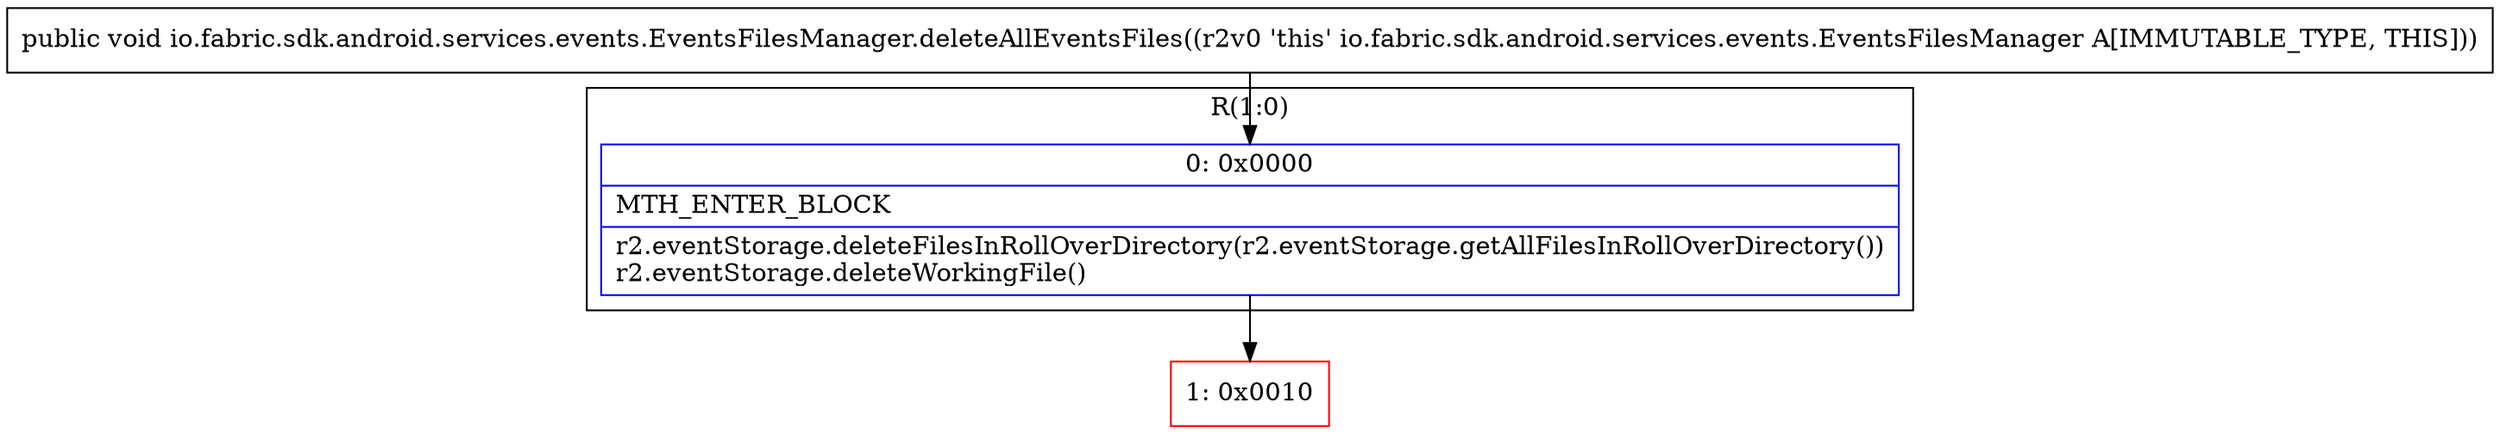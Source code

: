 digraph "CFG forio.fabric.sdk.android.services.events.EventsFilesManager.deleteAllEventsFiles()V" {
subgraph cluster_Region_1040410754 {
label = "R(1:0)";
node [shape=record,color=blue];
Node_0 [shape=record,label="{0\:\ 0x0000|MTH_ENTER_BLOCK\l|r2.eventStorage.deleteFilesInRollOverDirectory(r2.eventStorage.getAllFilesInRollOverDirectory())\lr2.eventStorage.deleteWorkingFile()\l}"];
}
Node_1 [shape=record,color=red,label="{1\:\ 0x0010}"];
MethodNode[shape=record,label="{public void io.fabric.sdk.android.services.events.EventsFilesManager.deleteAllEventsFiles((r2v0 'this' io.fabric.sdk.android.services.events.EventsFilesManager A[IMMUTABLE_TYPE, THIS])) }"];
MethodNode -> Node_0;
Node_0 -> Node_1;
}


